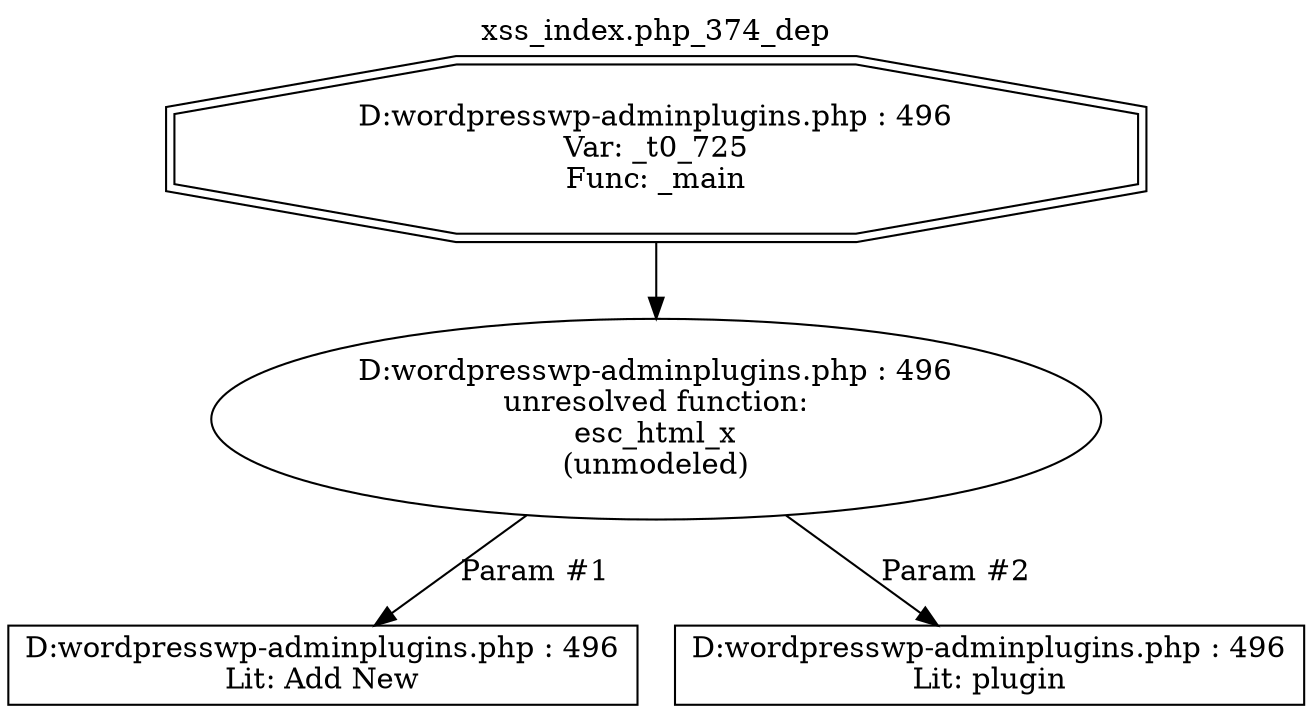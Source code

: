 digraph cfg {
  label="xss_index.php_374_dep";
  labelloc=t;
  n1 [shape=doubleoctagon, label="D:\wordpress\wp-admin\plugins.php : 496\nVar: _t0_725\nFunc: _main\n"];
  n2 [shape=ellipse, label="D:\wordpress\wp-admin\plugins.php : 496\nunresolved function:\nesc_html_x\n(unmodeled)\n"];
  n3 [shape=box, label="D:\wordpress\wp-admin\plugins.php : 496\nLit: Add New\n"];
  n4 [shape=box, label="D:\wordpress\wp-admin\plugins.php : 496\nLit: plugin\n"];
  n1 -> n2;
  n2 -> n3[label="Param #1"];
  n2 -> n4[label="Param #2"];
}
